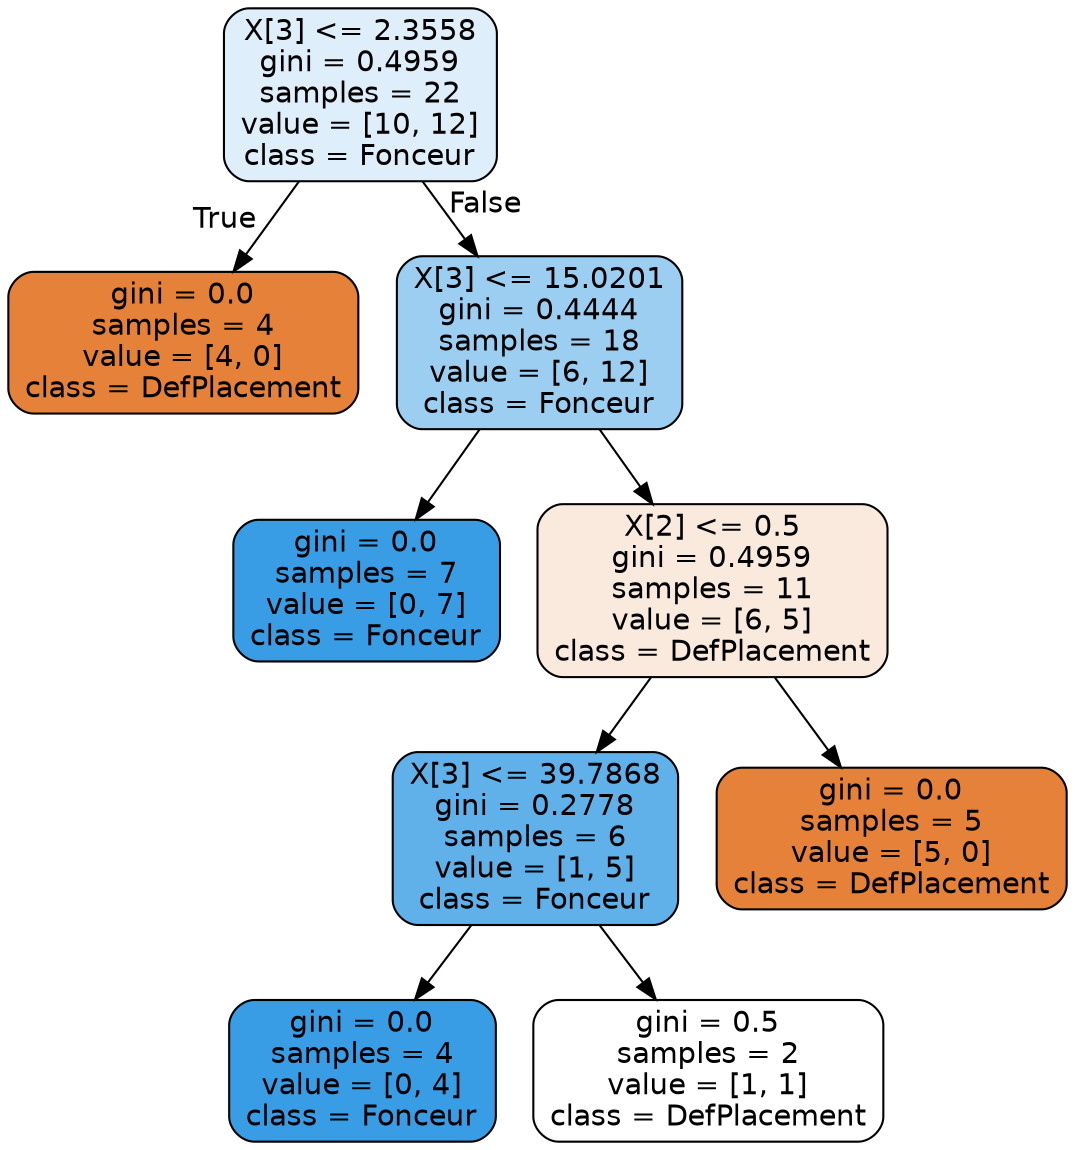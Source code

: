 digraph Tree {
node [shape=box, style="filled, rounded", color="black", fontname=helvetica] ;
edge [fontname=helvetica] ;
0 [label="X[3] <= 2.3558\ngini = 0.4959\nsamples = 22\nvalue = [10, 12]\nclass = Fonceur", fillcolor="#399de52a"] ;
1 [label="gini = 0.0\nsamples = 4\nvalue = [4, 0]\nclass = DefPlacement", fillcolor="#e58139ff"] ;
0 -> 1 [labeldistance=2.5, labelangle=45, headlabel="True"] ;
2 [label="X[3] <= 15.0201\ngini = 0.4444\nsamples = 18\nvalue = [6, 12]\nclass = Fonceur", fillcolor="#399de57f"] ;
0 -> 2 [labeldistance=2.5, labelangle=-45, headlabel="False"] ;
3 [label="gini = 0.0\nsamples = 7\nvalue = [0, 7]\nclass = Fonceur", fillcolor="#399de5ff"] ;
2 -> 3 ;
4 [label="X[2] <= 0.5\ngini = 0.4959\nsamples = 11\nvalue = [6, 5]\nclass = DefPlacement", fillcolor="#e581392a"] ;
2 -> 4 ;
5 [label="X[3] <= 39.7868\ngini = 0.2778\nsamples = 6\nvalue = [1, 5]\nclass = Fonceur", fillcolor="#399de5cc"] ;
4 -> 5 ;
6 [label="gini = 0.0\nsamples = 4\nvalue = [0, 4]\nclass = Fonceur", fillcolor="#399de5ff"] ;
5 -> 6 ;
7 [label="gini = 0.5\nsamples = 2\nvalue = [1, 1]\nclass = DefPlacement", fillcolor="#e5813900"] ;
5 -> 7 ;
8 [label="gini = 0.0\nsamples = 5\nvalue = [5, 0]\nclass = DefPlacement", fillcolor="#e58139ff"] ;
4 -> 8 ;
}